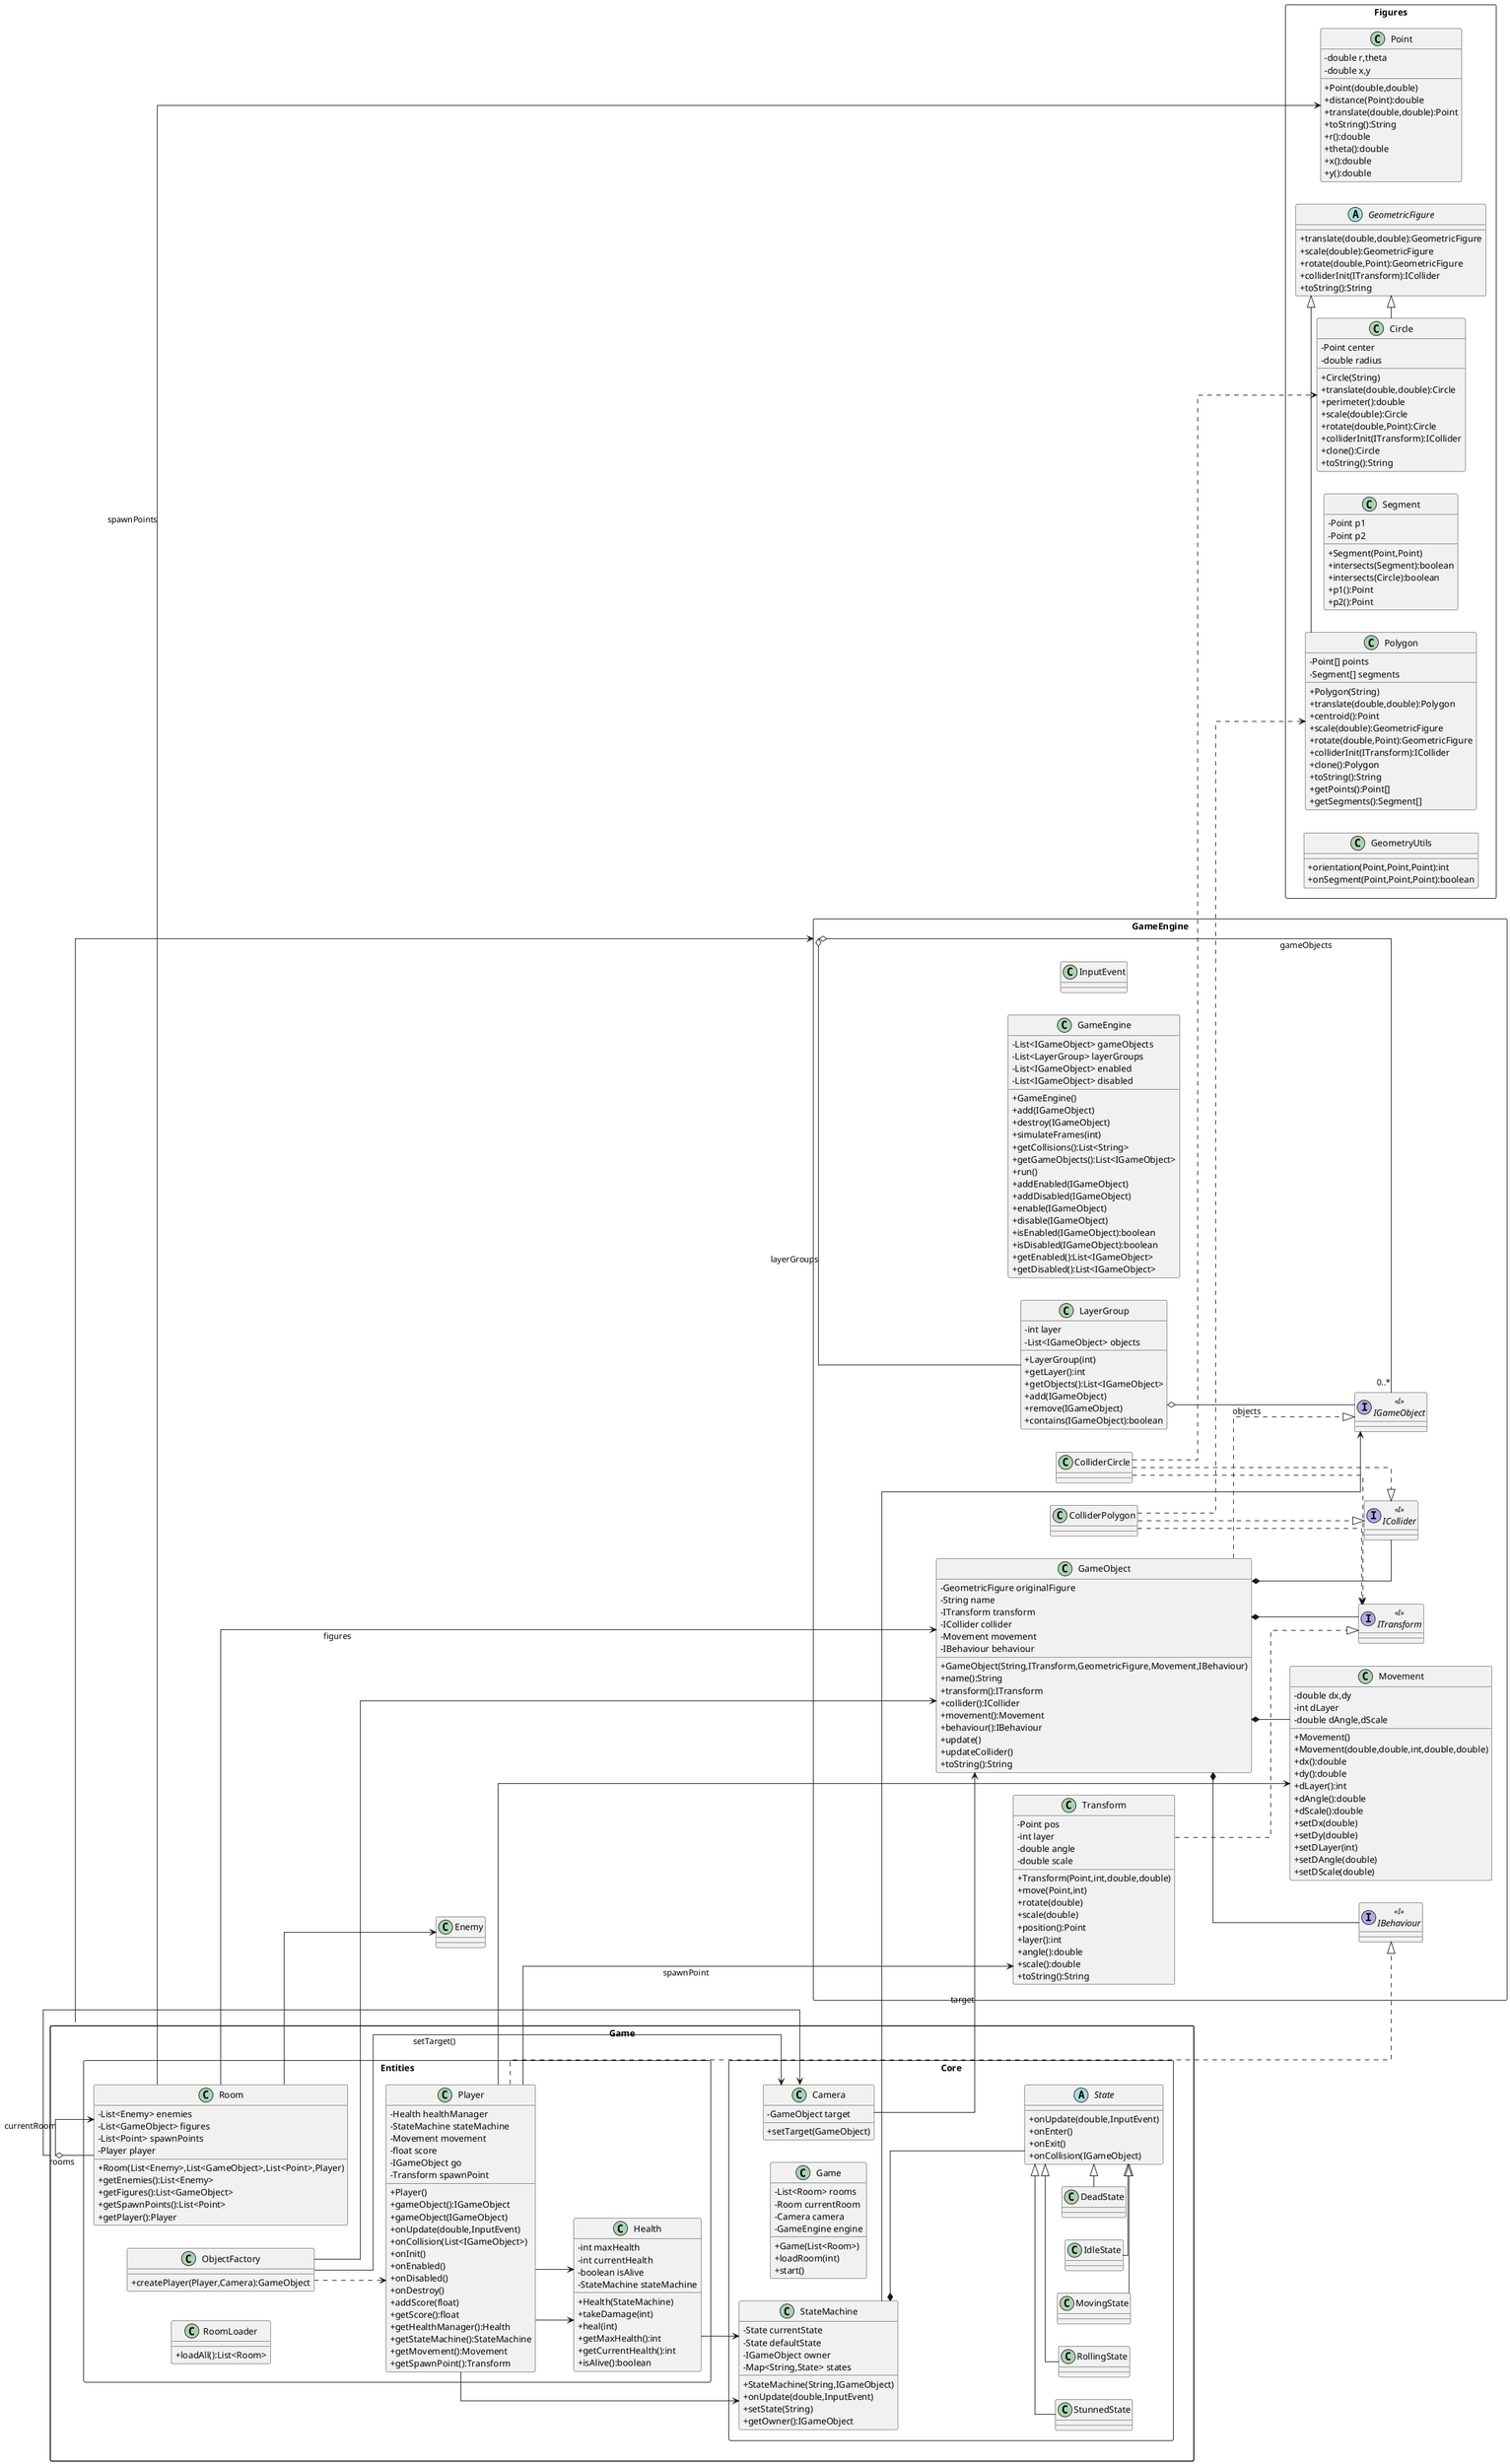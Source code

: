 @startuml UML
'=== Layout & Estilo ===
left to right direction
skinparam packageStyle rectangle
skinparam linetype ortho
skinparam classAttributeIconSize 0

'=== Pacote Game.Core ===
package "Game.Core" <<Rectangle>> {
  class Camera {
    - GameObject target
    + setTarget(GameObject)
  }

  class Game {
    - List<Room> rooms
    - Room currentRoom
    - Camera camera
    - GameEngine engine
    + Game(List<Room>)
    + loadRoom(int)
    + start()
  }

  class StateMachine {
    - State currentState
    - State defaultState
    - IGameObject owner
    - Map<String,State> states
    + StateMachine(String,IGameObject)
    + onUpdate(double,InputEvent)
    + setState(String)
    + getOwner():IGameObject
  }

  abstract class State {
    + onUpdate(double,InputEvent)
    + onEnter()
    + onExit()
    + onCollision(IGameObject)
  }

  ' Estados concretos
  class IdleState
  class MovingState
  class RollingState
  class StunnedState
  class DeadState
}

'=== Pacote Game.Entities ===
package "Game.Entities" <<Rectangle>> {
  class Player {
    - Health healthManager
    - StateMachine stateMachine
    - Movement movement
    - float score
    - IGameObject go
    - Transform spawnPoint
    + Player()
    + gameObject():IGameObject
    + gameObject(IGameObject)
    + onUpdate(double,InputEvent)
    + onCollision(List<IGameObject>)
    + onInit()
    + onEnabled()
    + onDisabled()
    + onDestroy()
    + addScore(float)
    + getScore():float
    + getHealthManager():Health
    + getStateMachine():StateMachine
    + getMovement():Movement
    + getSpawnPoint():Transform
  }

  class Health {
    - int maxHealth
    - int currentHealth
    - boolean isAlive
    - StateMachine stateMachine
    + Health(StateMachine)
    + takeDamage(int)
    + heal(int)
    + getMaxHealth():int
    + getCurrentHealth():int
    + isAlive():boolean
  }

  class Room {
    - List<Enemy> enemies
    - List<GameObject> figures
    - List<Point> spawnPoints
    - Player player
    + Room(List<Enemy>,List<GameObject>,List<Point>,Player)
    + getEnemies():List<Enemy>
    + getFigures():List<GameObject>
    + getSpawnPoints():List<Point>
    + getPlayer():Player
  }

  class ObjectFactory {
    + createPlayer(Player,Camera):GameObject
  }

  class RoomLoader {
    + loadAll():List<Room>
  }
}

'=== Pacote GameEngine ===
package "GameEngine" <<Rectangle>> {
  interface IGameObject <<I>>
  interface ICollider   <<I>>
  interface IBehaviour  <<I>>
  interface ITransform  <<I>>

  class InputEvent

  class GameEngine {
    - List<IGameObject> gameObjects
    - List<LayerGroup> layerGroups
    - List<IGameObject> enabled
    - List<IGameObject> disabled
    + GameEngine()
    + add(IGameObject)
    + destroy(IGameObject)
    + simulateFrames(int)
    + getCollisions():List<String>
    + getGameObjects():List<IGameObject>
    + run()
    + addEnabled(IGameObject)
    + addDisabled(IGameObject)
    + enable(IGameObject)
    + disable(IGameObject)
    + isEnabled(IGameObject):boolean
    + isDisabled(IGameObject):boolean
    + getEnabled():List<IGameObject>
    + getDisabled():List<IGameObject>
  }

  class GameObject {
    - GeometricFigure originalFigure
    - String name
    - ITransform transform
    - ICollider collider
    - Movement movement
    - IBehaviour behaviour
    + GameObject(String,ITransform,GeometricFigure,Movement,IBehaviour)
    + name():String
    + transform():ITransform
    + collider():ICollider
    + movement():Movement
    + behaviour():IBehaviour
    + update()
    + updateCollider()
    + toString():String
  }

  class ColliderCircle
  class ColliderPolygon

  class LayerGroup {
    - int layer
    - List<IGameObject> objects
    + LayerGroup(int)
    + getLayer():int
    + getObjects():List<IGameObject>
    + add(IGameObject)
    + remove(IGameObject)
    + contains(IGameObject):boolean
  }

  class Movement {
    - double dx,dy
    - int dLayer
    - double dAngle,dScale
    + Movement()
    + Movement(double,double,int,double,double)
    + dx():double
    + dy():double
    + dLayer():int
    + dAngle():double
    + dScale():double
    + setDx(double)
    + setDy(double)
    + setDLayer(int)
    + setDAngle(double)
    + setDScale(double)
  }

  class Transform {
    - Point pos
    - int layer
    - double angle
    - double scale
    + Transform(Point,int,double,double)
    + move(Point,int)
    + rotate(double)
    + scale(double)
    + position():Point
    + layer():int
    + angle():double
    + scale():double
    + toString():String
  }
}

'=== Pacote Figures ===
package "Figures" <<Rectangle>> {
  abstract class GeometricFigure {
    + translate(double,double):GeometricFigure
    + scale(double):GeometricFigure
    + rotate(double,Point):GeometricFigure
    + colliderInit(ITransform):ICollider
    + toString():String
  }

  class Circle {
    - Point center
    - double radius
    + Circle(String)
    + translate(double,double):Circle
    + perimeter():double
    + scale(double):Circle
    + rotate(double,Point):Circle
    + colliderInit(ITransform):ICollider
    + clone():Circle
    + toString():String
  }

  class Polygon {
    - Point[] points
    - Segment[] segments
    + Polygon(String)
    + translate(double,double):Polygon
    + centroid():Point
    + scale(double):GeometricFigure
    + rotate(double,Point):GeometricFigure
    + colliderInit(ITransform):ICollider
    + clone():Polygon
    + toString():String
    + getPoints():Point[]
    + getSegments():Segment[]
  }

  class Segment {
    - Point p1
    - Point p2
    + Segment(Point,Point)
    + intersects(Segment):boolean
    + intersects(Circle):boolean
    + p1():Point
    + p2():Point
  }

  class Point {
    - double r,theta
    - double x,y
    + Point(double,double)
    + distance(Point):double
    + translate(double,double):Point
    + toString():String
    + r():double
    + theta():double
    + x():double
    + y():double
  }

  class GeometryUtils {
    + orientation(Point,Point,Point):int
    + onSegment(Point,Point,Point):boolean
  }
}

'=== Relacionamentos ===
Camera          --> GameObject       : target
Game            o-- Room             : rooms
Game            --> Room             : currentRoom
Game            --> Camera
Game            --> GameEngine
GameEngine      o-- "0..*" IGameObject : gameObjects
GameEngine      o-- LayerGroup      : layerGroups
LayerGroup      o-- IGameObject     : objects
GameObject      *-- ITransform
GameObject      *-- ICollider
GameObject      *-- Movement
GameObject      *-- IBehaviour
ColliderCircle  ..> Circle
ColliderCircle  ..> ITransform
ColliderPolygon ..> Polygon
ColliderPolygon ..> ITransform
Circle          -|> GeometricFigure
Polygon         -|> GeometricFigure
GameObject      ..|> IGameObject
ColliderCircle  ..|> ICollider
ColliderPolygon ..|> ICollider
Transform       ..|> ITransform
Player          ..|> IBehaviour
StateMachine    *-- State
IdleState       -|> State
MovingState     -|> State
RollingState    -|> State
StunnedState    -|> State
DeadState       -|> State
Player          --> Health
Health          --> StateMachine
ObjectFactory   ..> Player
ObjectFactory   --> GameObject
Player          --> Transform    : spawnPoint
Player          --> Movement
Player          --> StateMachine
Player          --> Health
Room            --> Enemy
Room            --> GameObject    : figures
Room            --> Point         : spawnPoints
StateMachine    --> IGameObject
ObjectFactory   --> Camera        : setTarget()
@enduml
